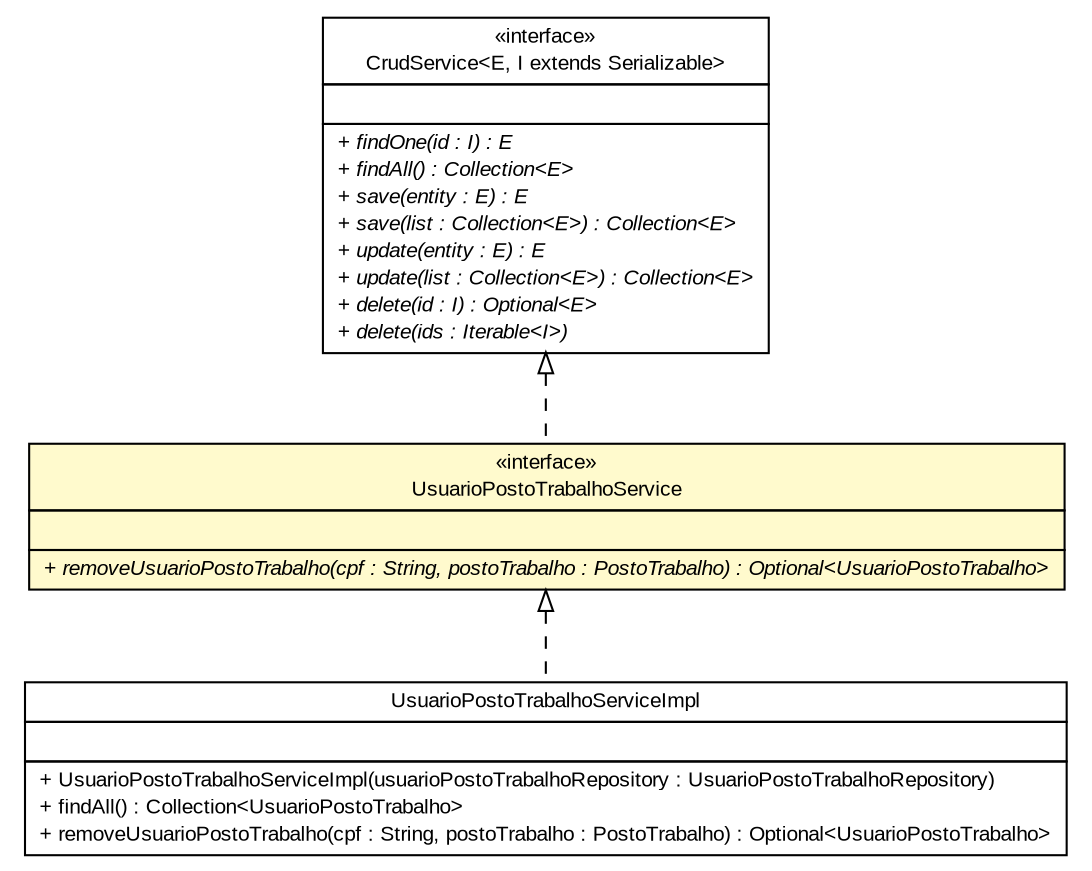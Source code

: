 #!/usr/local/bin/dot
#
# Class diagram 
# Generated by UMLGraph version R5_6 (http://www.umlgraph.org/)
#

digraph G {
	edge [fontname="arial",fontsize=10,labelfontname="arial",labelfontsize=10];
	node [fontname="arial",fontsize=10,shape=plaintext];
	nodesep=0.25;
	ranksep=0.5;
	// br.gov.to.sefaz.business.service.CrudService<E, I extends java.io.Serializable>
	c828630 [label=<<table title="br.gov.to.sefaz.business.service.CrudService" border="0" cellborder="1" cellspacing="0" cellpadding="2" port="p" href="../../../../business/service/CrudService.html">
		<tr><td><table border="0" cellspacing="0" cellpadding="1">
<tr><td align="center" balign="center"> &#171;interface&#187; </td></tr>
<tr><td align="center" balign="center"> CrudService&lt;E, I extends Serializable&gt; </td></tr>
		</table></td></tr>
		<tr><td><table border="0" cellspacing="0" cellpadding="1">
<tr><td align="left" balign="left">  </td></tr>
		</table></td></tr>
		<tr><td><table border="0" cellspacing="0" cellpadding="1">
<tr><td align="left" balign="left"><font face="arial italic" point-size="10.0"> + findOne(id : I) : E </font></td></tr>
<tr><td align="left" balign="left"><font face="arial italic" point-size="10.0"> + findAll() : Collection&lt;E&gt; </font></td></tr>
<tr><td align="left" balign="left"><font face="arial italic" point-size="10.0"> + save(entity : E) : E </font></td></tr>
<tr><td align="left" balign="left"><font face="arial italic" point-size="10.0"> + save(list : Collection&lt;E&gt;) : Collection&lt;E&gt; </font></td></tr>
<tr><td align="left" balign="left"><font face="arial italic" point-size="10.0"> + update(entity : E) : E </font></td></tr>
<tr><td align="left" balign="left"><font face="arial italic" point-size="10.0"> + update(list : Collection&lt;E&gt;) : Collection&lt;E&gt; </font></td></tr>
<tr><td align="left" balign="left"><font face="arial italic" point-size="10.0"> + delete(id : I) : Optional&lt;E&gt; </font></td></tr>
<tr><td align="left" balign="left"><font face="arial italic" point-size="10.0"> + delete(ids : Iterable&lt;I&gt;) </font></td></tr>
		</table></td></tr>
		</table>>, URL="../../../../business/service/CrudService.html", fontname="arial", fontcolor="black", fontsize=10.0];
	// br.gov.to.sefaz.seg.business.gestao.service.UsuarioPostoTrabalhoService
	c828739 [label=<<table title="br.gov.to.sefaz.seg.business.gestao.service.UsuarioPostoTrabalhoService" border="0" cellborder="1" cellspacing="0" cellpadding="2" port="p" bgcolor="lemonChiffon" href="./UsuarioPostoTrabalhoService.html">
		<tr><td><table border="0" cellspacing="0" cellpadding="1">
<tr><td align="center" balign="center"> &#171;interface&#187; </td></tr>
<tr><td align="center" balign="center"> UsuarioPostoTrabalhoService </td></tr>
		</table></td></tr>
		<tr><td><table border="0" cellspacing="0" cellpadding="1">
<tr><td align="left" balign="left">  </td></tr>
		</table></td></tr>
		<tr><td><table border="0" cellspacing="0" cellpadding="1">
<tr><td align="left" balign="left"><font face="arial italic" point-size="10.0"> + removeUsuarioPostoTrabalho(cpf : String, postoTrabalho : PostoTrabalho) : Optional&lt;UsuarioPostoTrabalho&gt; </font></td></tr>
		</table></td></tr>
		</table>>, URL="./UsuarioPostoTrabalhoService.html", fontname="arial", fontcolor="black", fontsize=10.0];
	// br.gov.to.sefaz.seg.business.gestao.service.impl.UsuarioPostoTrabalhoServiceImpl
	c828773 [label=<<table title="br.gov.to.sefaz.seg.business.gestao.service.impl.UsuarioPostoTrabalhoServiceImpl" border="0" cellborder="1" cellspacing="0" cellpadding="2" port="p" href="./impl/UsuarioPostoTrabalhoServiceImpl.html">
		<tr><td><table border="0" cellspacing="0" cellpadding="1">
<tr><td align="center" balign="center"> UsuarioPostoTrabalhoServiceImpl </td></tr>
		</table></td></tr>
		<tr><td><table border="0" cellspacing="0" cellpadding="1">
<tr><td align="left" balign="left">  </td></tr>
		</table></td></tr>
		<tr><td><table border="0" cellspacing="0" cellpadding="1">
<tr><td align="left" balign="left"> + UsuarioPostoTrabalhoServiceImpl(usuarioPostoTrabalhoRepository : UsuarioPostoTrabalhoRepository) </td></tr>
<tr><td align="left" balign="left"> + findAll() : Collection&lt;UsuarioPostoTrabalho&gt; </td></tr>
<tr><td align="left" balign="left"> + removeUsuarioPostoTrabalho(cpf : String, postoTrabalho : PostoTrabalho) : Optional&lt;UsuarioPostoTrabalho&gt; </td></tr>
		</table></td></tr>
		</table>>, URL="./impl/UsuarioPostoTrabalhoServiceImpl.html", fontname="arial", fontcolor="black", fontsize=10.0];
	//br.gov.to.sefaz.seg.business.gestao.service.UsuarioPostoTrabalhoService implements br.gov.to.sefaz.business.service.CrudService<E, I extends java.io.Serializable>
	c828630:p -> c828739:p [dir=back,arrowtail=empty,style=dashed];
	//br.gov.to.sefaz.seg.business.gestao.service.impl.UsuarioPostoTrabalhoServiceImpl implements br.gov.to.sefaz.seg.business.gestao.service.UsuarioPostoTrabalhoService
	c828739:p -> c828773:p [dir=back,arrowtail=empty,style=dashed];
}

